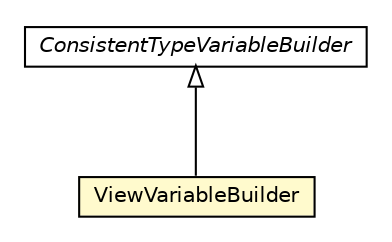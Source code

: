 #!/usr/local/bin/dot
#
# Class diagram 
# Generated by UMLGraph version 5.1 (http://www.umlgraph.org/)
#

digraph G {
	edge [fontname="Helvetica",fontsize=10,labelfontname="Helvetica",labelfontsize=10];
	node [fontname="Helvetica",fontsize=10,shape=plaintext];
	nodesep=0.25;
	ranksep=0.5;
	// org.androidtransfuse.gen.variableBuilder.ViewVariableBuilder
	c73362 [label=<<table title="org.androidtransfuse.gen.variableBuilder.ViewVariableBuilder" border="0" cellborder="1" cellspacing="0" cellpadding="2" port="p" bgcolor="lemonChiffon" href="./ViewVariableBuilder.html">
		<tr><td><table border="0" cellspacing="0" cellpadding="1">
<tr><td align="center" balign="center"> ViewVariableBuilder </td></tr>
		</table></td></tr>
		</table>>, fontname="Helvetica", fontcolor="black", fontsize=10.0];
	// org.androidtransfuse.gen.variableBuilder.ConsistentTypeVariableBuilder
	c73363 [label=<<table title="org.androidtransfuse.gen.variableBuilder.ConsistentTypeVariableBuilder" border="0" cellborder="1" cellspacing="0" cellpadding="2" port="p" href="./ConsistentTypeVariableBuilder.html">
		<tr><td><table border="0" cellspacing="0" cellpadding="1">
<tr><td align="center" balign="center"><font face="Helvetica-Oblique"> ConsistentTypeVariableBuilder </font></td></tr>
		</table></td></tr>
		</table>>, fontname="Helvetica", fontcolor="black", fontsize=10.0];
	//org.androidtransfuse.gen.variableBuilder.ViewVariableBuilder extends org.androidtransfuse.gen.variableBuilder.ConsistentTypeVariableBuilder
	c73363:p -> c73362:p [dir=back,arrowtail=empty];
}

